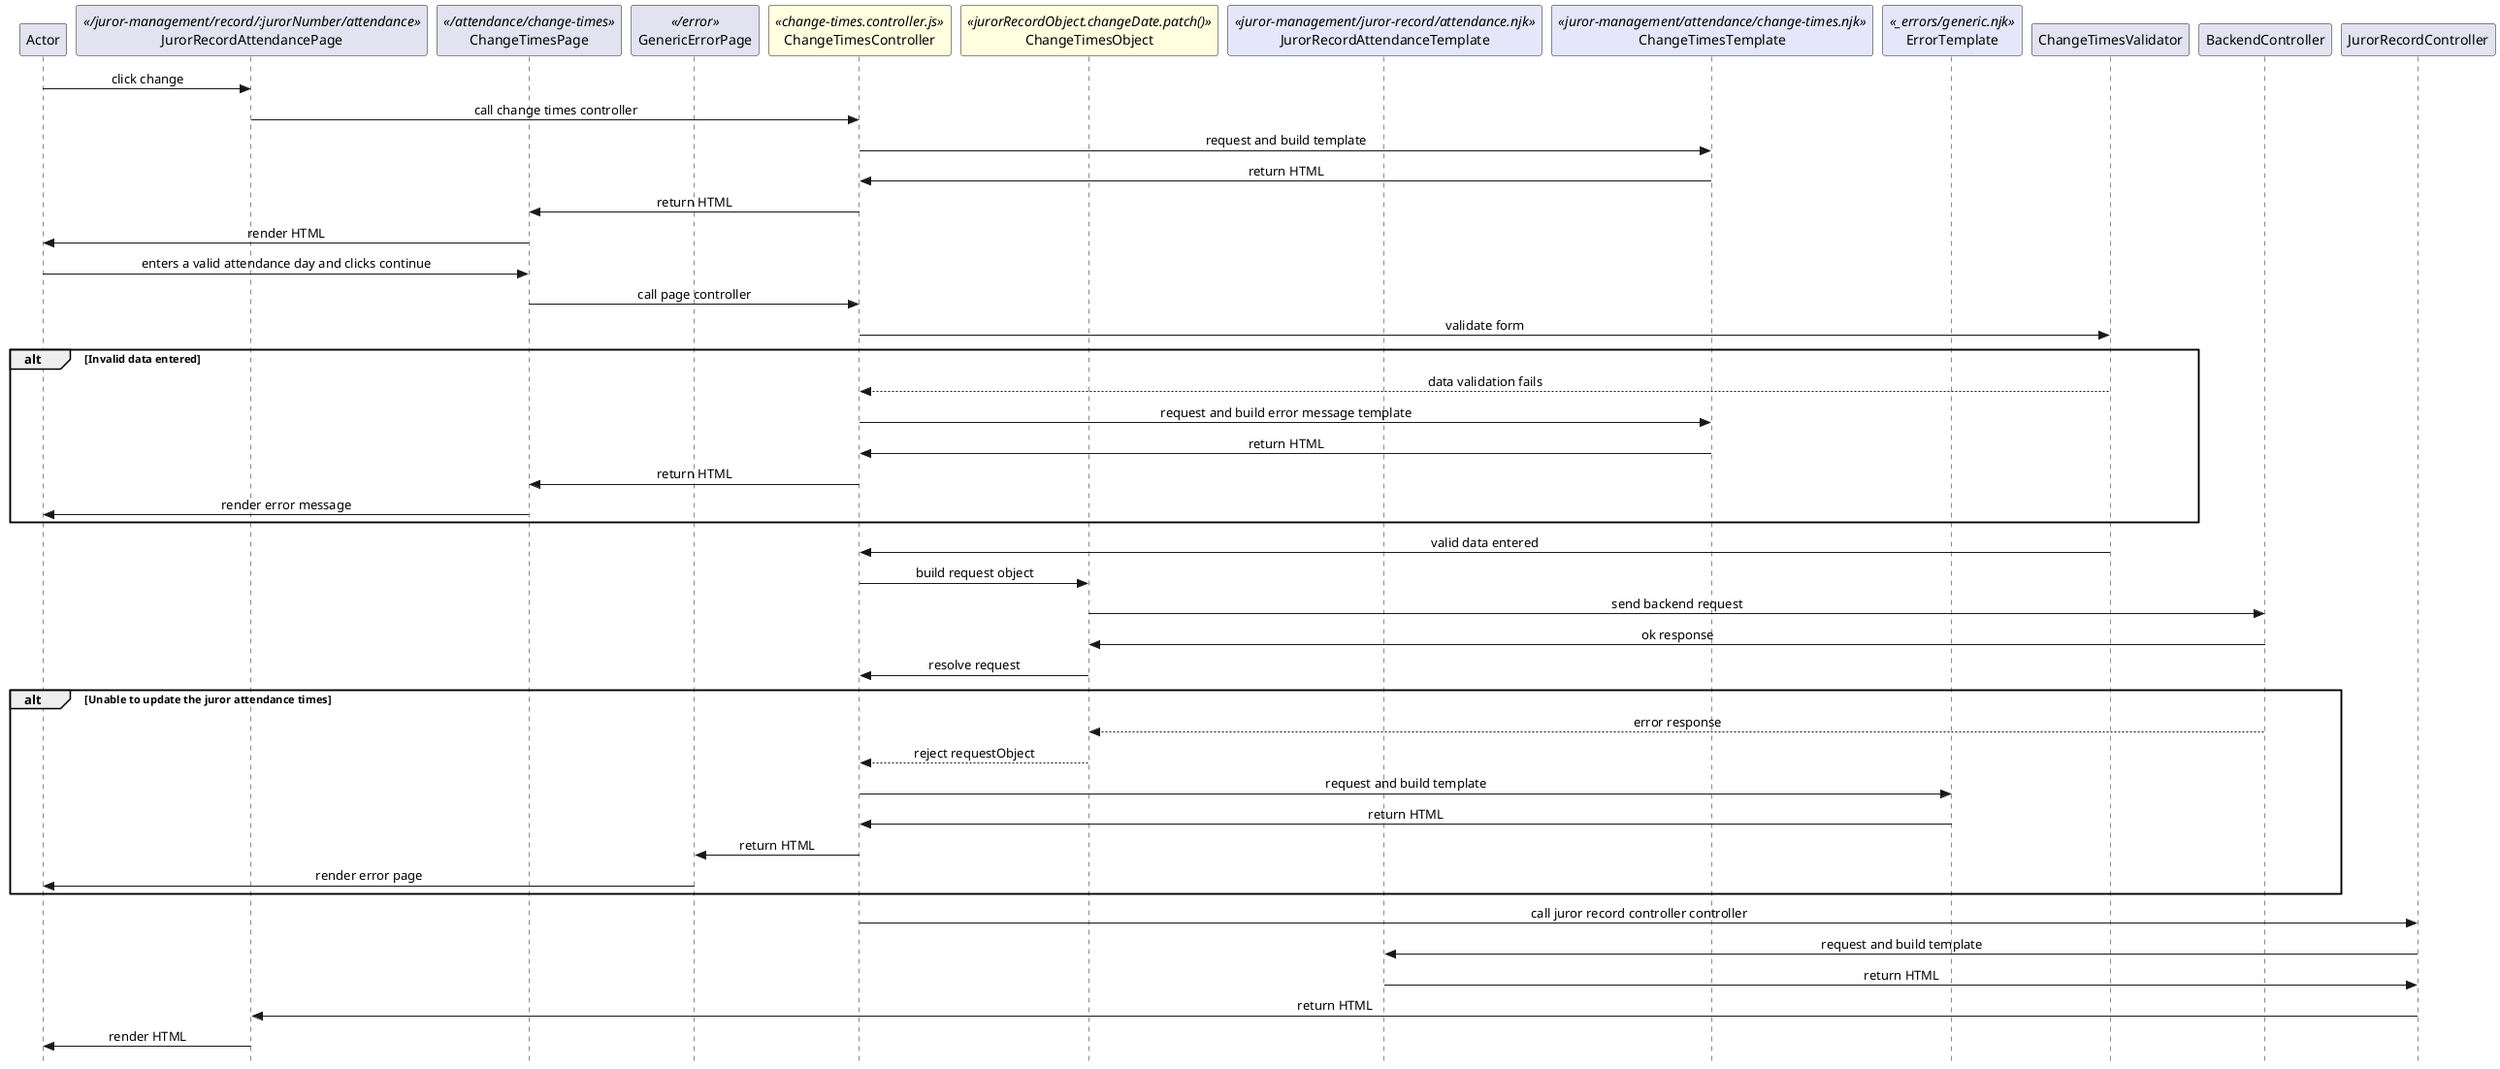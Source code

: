 @startuml change-attendance-time

skinparam Style strictuml 
skinparam SequenceMessageAlignment center

participant Actor

''' LOCAL ROUTING
participant JurorRecordAttendancePage <</juror-management/record/:jurorNumber/attendance>>
participant ChangeTimesPage <</attendance/change-times>>
participant GenericErrorPage <</error>>

''' CONTROLLER AND REQUEST OBJECTS
participant ChangeTimesController <<change-times.controller.js>> #lightyellow
participant ChangeTimesObject <<jurorRecordObject.changeDate.patch()>> #lightyellow

''' TEMPLATES
participant JurorRecordAttendanceTemplate <<juror-management/juror-record/attendance.njk>> #lavender
participant ChangeTimesTemplate <<juror-management/attendance/change-times.njk>> #lavender
participant ErrorTemplate <<_errors/generic.njk>> #lavender

''' FILTERS AND VALIDATORS
participant ChangeTimesValidator

''' BACKEND CONTROLLER
participant BackendController

Actor -> JurorRecordAttendancePage : click change
JurorRecordAttendancePage -> ChangeTimesController : call change times controller

ChangeTimesController -> ChangeTimesTemplate : request and build template
ChangeTimesController <- ChangeTimesTemplate : return HTML
ChangeTimesPage <- ChangeTimesController : return HTML
Actor <- ChangeTimesPage : render HTML

Actor -> ChangeTimesPage : enters a valid attendance day and clicks continue

ChangeTimesPage -> ChangeTimesController : call page controller

ChangeTimesController -> ChangeTimesValidator : validate form

alt Invalid data entered
  ChangeTimesController <-- ChangeTimesValidator : data validation fails
  ChangeTimesController -> ChangeTimesTemplate : request and build error message template
  ChangeTimesController <- ChangeTimesTemplate : return HTML
  ChangeTimesPage <- ChangeTimesController : return HTML
  Actor <- ChangeTimesPage : render error message
end

ChangeTimesController <- ChangeTimesValidator : valid data entered

ChangeTimesController -> ChangeTimesObject : build request object
ChangeTimesObject -> BackendController : send backend request
ChangeTimesObject <- BackendController : ok response
ChangeTimesController <- ChangeTimesObject : resolve request

alt Unable to update the juror attendance times
    ChangeTimesObject <-- BackendController : error response
    ChangeTimesController <-- ChangeTimesObject : reject requestObject
    ChangeTimesController -> ErrorTemplate : request and build template
    ChangeTimesController <- ErrorTemplate : return HTML
    GenericErrorPage <- ChangeTimesController : return HTML
    Actor <- GenericErrorPage : render error page
end

ChangeTimesController -> JurorRecordController : call juror record controller controller
JurorRecordController -> JurorRecordAttendanceTemplate : request and build template
JurorRecordController <- JurorRecordAttendanceTemplate : return HTML
JurorRecordAttendancePage <- JurorRecordController : return HTML
Actor <- JurorRecordAttendancePage : render HTML







    